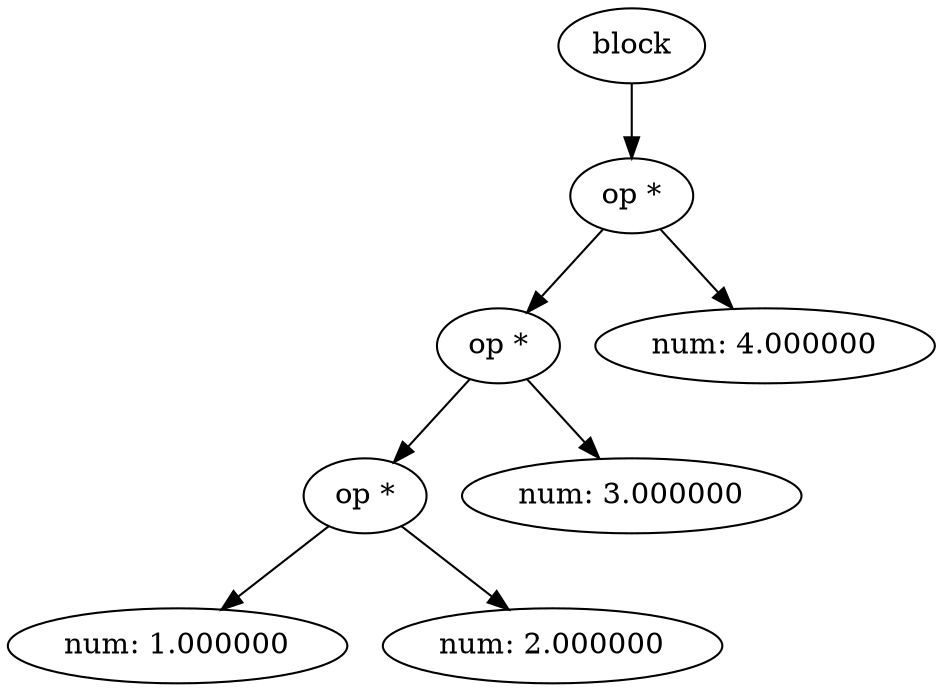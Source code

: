 digraph G {
0[label="block"];
1[label="num: 1.000000"];
2[label="op *"];
3[label="num: 2.000000"];
4[label="op *"];
5[label="num: 3.000000"];
6[label="op *"];
7[label="num: 4.000000"];
0->6 ;
2->1 ;
2->3 ;
4->2 ;
4->5 ;
6->4 ;
6->7 ;
}
